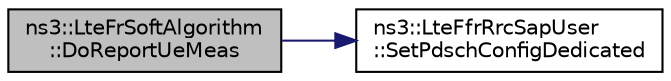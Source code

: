 digraph "ns3::LteFrSoftAlgorithm::DoReportUeMeas"
{
 // LATEX_PDF_SIZE
  edge [fontname="Helvetica",fontsize="10",labelfontname="Helvetica",labelfontsize="10"];
  node [fontname="Helvetica",fontsize="10",shape=record];
  rankdir="LR";
  Node1 [label="ns3::LteFrSoftAlgorithm\l::DoReportUeMeas",height=0.2,width=0.4,color="black", fillcolor="grey75", style="filled", fontcolor="black",tooltip="Implementation of LteFfrRrcSapProvider::ReportUeMeas."];
  Node1 -> Node2 [color="midnightblue",fontsize="10",style="solid",fontname="Helvetica"];
  Node2 [label="ns3::LteFfrRrcSapUser\l::SetPdschConfigDedicated",height=0.2,width=0.4,color="black", fillcolor="white", style="filled",URL="$classns3_1_1_lte_ffr_rrc_sap_user.html#a9909ef4226b3192d61dd48f31673c314",tooltip="Instruct the eNodeB RRC entity to perform RrcConnectionReconfiguration to inform UE about new PdschCo..."];
}
